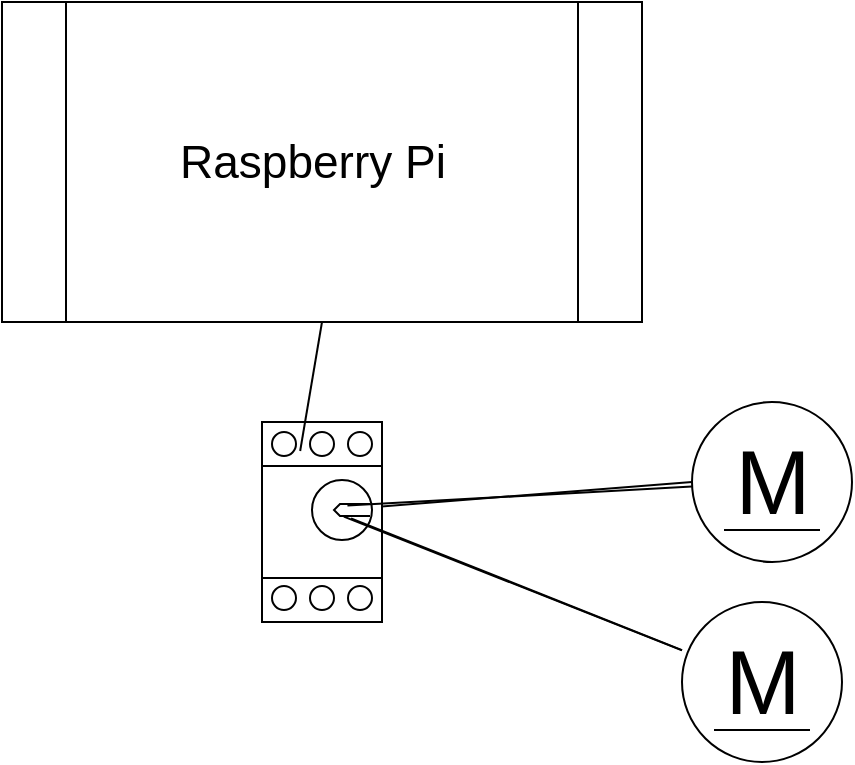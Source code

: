<mxfile>
    <diagram id="3tV3fJ-mcFPiA_vKEypf" name="Page-1">
        <mxGraphModel dx="580" dy="500" grid="1" gridSize="10" guides="1" tooltips="1" connect="1" arrows="1" fold="1" page="1" pageScale="1" pageWidth="850" pageHeight="1100" math="0" shadow="0">
            <root>
                <mxCell id="0"/>
                <mxCell id="1" parent="0"/>
                <mxCell id="2" value="M" style="dashed=0;outlineConnect=0;align=center;html=1;shape=mxgraph.pid.engines.electric_motor_(dc);fontSize=45;" vertex="1" parent="1">
                    <mxGeometry x="425" y="370" width="80" height="80" as="geometry"/>
                </mxCell>
                <mxCell id="5" value="" style="endArrow=none;html=1;exitX=0.712;exitY=0.436;exitDx=0;exitDy=0;exitPerimeter=0;entryX=0;entryY=0.5;entryDx=0;entryDy=0;entryPerimeter=0;" edge="1" parent="1" source="8" target="2">
                    <mxGeometry width="50" height="50" relative="1" as="geometry">
                        <mxPoint x="490" y="430" as="sourcePoint"/>
                        <mxPoint x="370" y="420" as="targetPoint"/>
                    </mxGeometry>
                </mxCell>
                <mxCell id="8" value="" style="verticalLabelPosition=bottom;dashed=0;shadow=0;html=1;align=center;verticalAlign=top;shape=mxgraph.cabinets.motor_cb_32_125a;" vertex="1" parent="1">
                    <mxGeometry x="210" y="380" width="60" height="100" as="geometry"/>
                </mxCell>
                <mxCell id="9" value="" style="shape=process;whiteSpace=wrap;html=1;backgroundOutline=1;" vertex="1" parent="1">
                    <mxGeometry x="80" y="170" width="320" height="160" as="geometry"/>
                </mxCell>
                <mxCell id="10" value="" style="endArrow=none;html=1;exitX=0.5;exitY=1;exitDx=0;exitDy=0;entryX=0.318;entryY=0.145;entryDx=0;entryDy=0;entryPerimeter=0;" edge="1" parent="1" source="9" target="8">
                    <mxGeometry width="50" height="50" relative="1" as="geometry">
                        <mxPoint x="340" y="380" as="sourcePoint"/>
                        <mxPoint x="390" y="330" as="targetPoint"/>
                    </mxGeometry>
                </mxCell>
                <mxCell id="11" value="" style="endArrow=none;html=1;exitX=0.742;exitY=0.482;exitDx=0;exitDy=0;exitPerimeter=0;" edge="1" parent="1" source="8" target="7">
                    <mxGeometry width="50" height="50" relative="1" as="geometry">
                        <mxPoint x="254.52" y="428.2" as="sourcePoint"/>
                        <mxPoint x="490" y="430" as="targetPoint"/>
                    </mxGeometry>
                </mxCell>
                <mxCell id="7" value="M" style="dashed=0;outlineConnect=0;align=center;html=1;shape=mxgraph.pid.engines.electric_motor_(dc);fontSize=45;" vertex="1" parent="1">
                    <mxGeometry x="420" y="470" width="80" height="80" as="geometry"/>
                </mxCell>
                <mxCell id="16" value="" style="endArrow=none;html=1;exitX=0.712;exitY=0.418;exitDx=0;exitDy=0;exitPerimeter=0;" edge="1" parent="1" source="8" target="2">
                    <mxGeometry width="50" height="50" relative="1" as="geometry">
                        <mxPoint x="340" y="330" as="sourcePoint"/>
                        <mxPoint x="390" y="280" as="targetPoint"/>
                    </mxGeometry>
                </mxCell>
                <mxCell id="18" value="" style="endArrow=none;html=1;exitX=0.682;exitY=0.473;exitDx=0;exitDy=0;exitPerimeter=0;" edge="1" parent="1" source="8" target="7">
                    <mxGeometry width="50" height="50" relative="1" as="geometry">
                        <mxPoint x="340" y="330" as="sourcePoint"/>
                        <mxPoint x="390" y="280" as="targetPoint"/>
                    </mxGeometry>
                </mxCell>
                <mxCell id="19" value="Raspberry Pi" style="text;html=1;align=center;verticalAlign=middle;resizable=0;points=[];autosize=1;strokeColor=none;fillColor=none;fontSize=23;" vertex="1" parent="1">
                    <mxGeometry x="155" y="230" width="160" height="40" as="geometry"/>
                </mxCell>
            </root>
        </mxGraphModel>
    </diagram>
</mxfile>